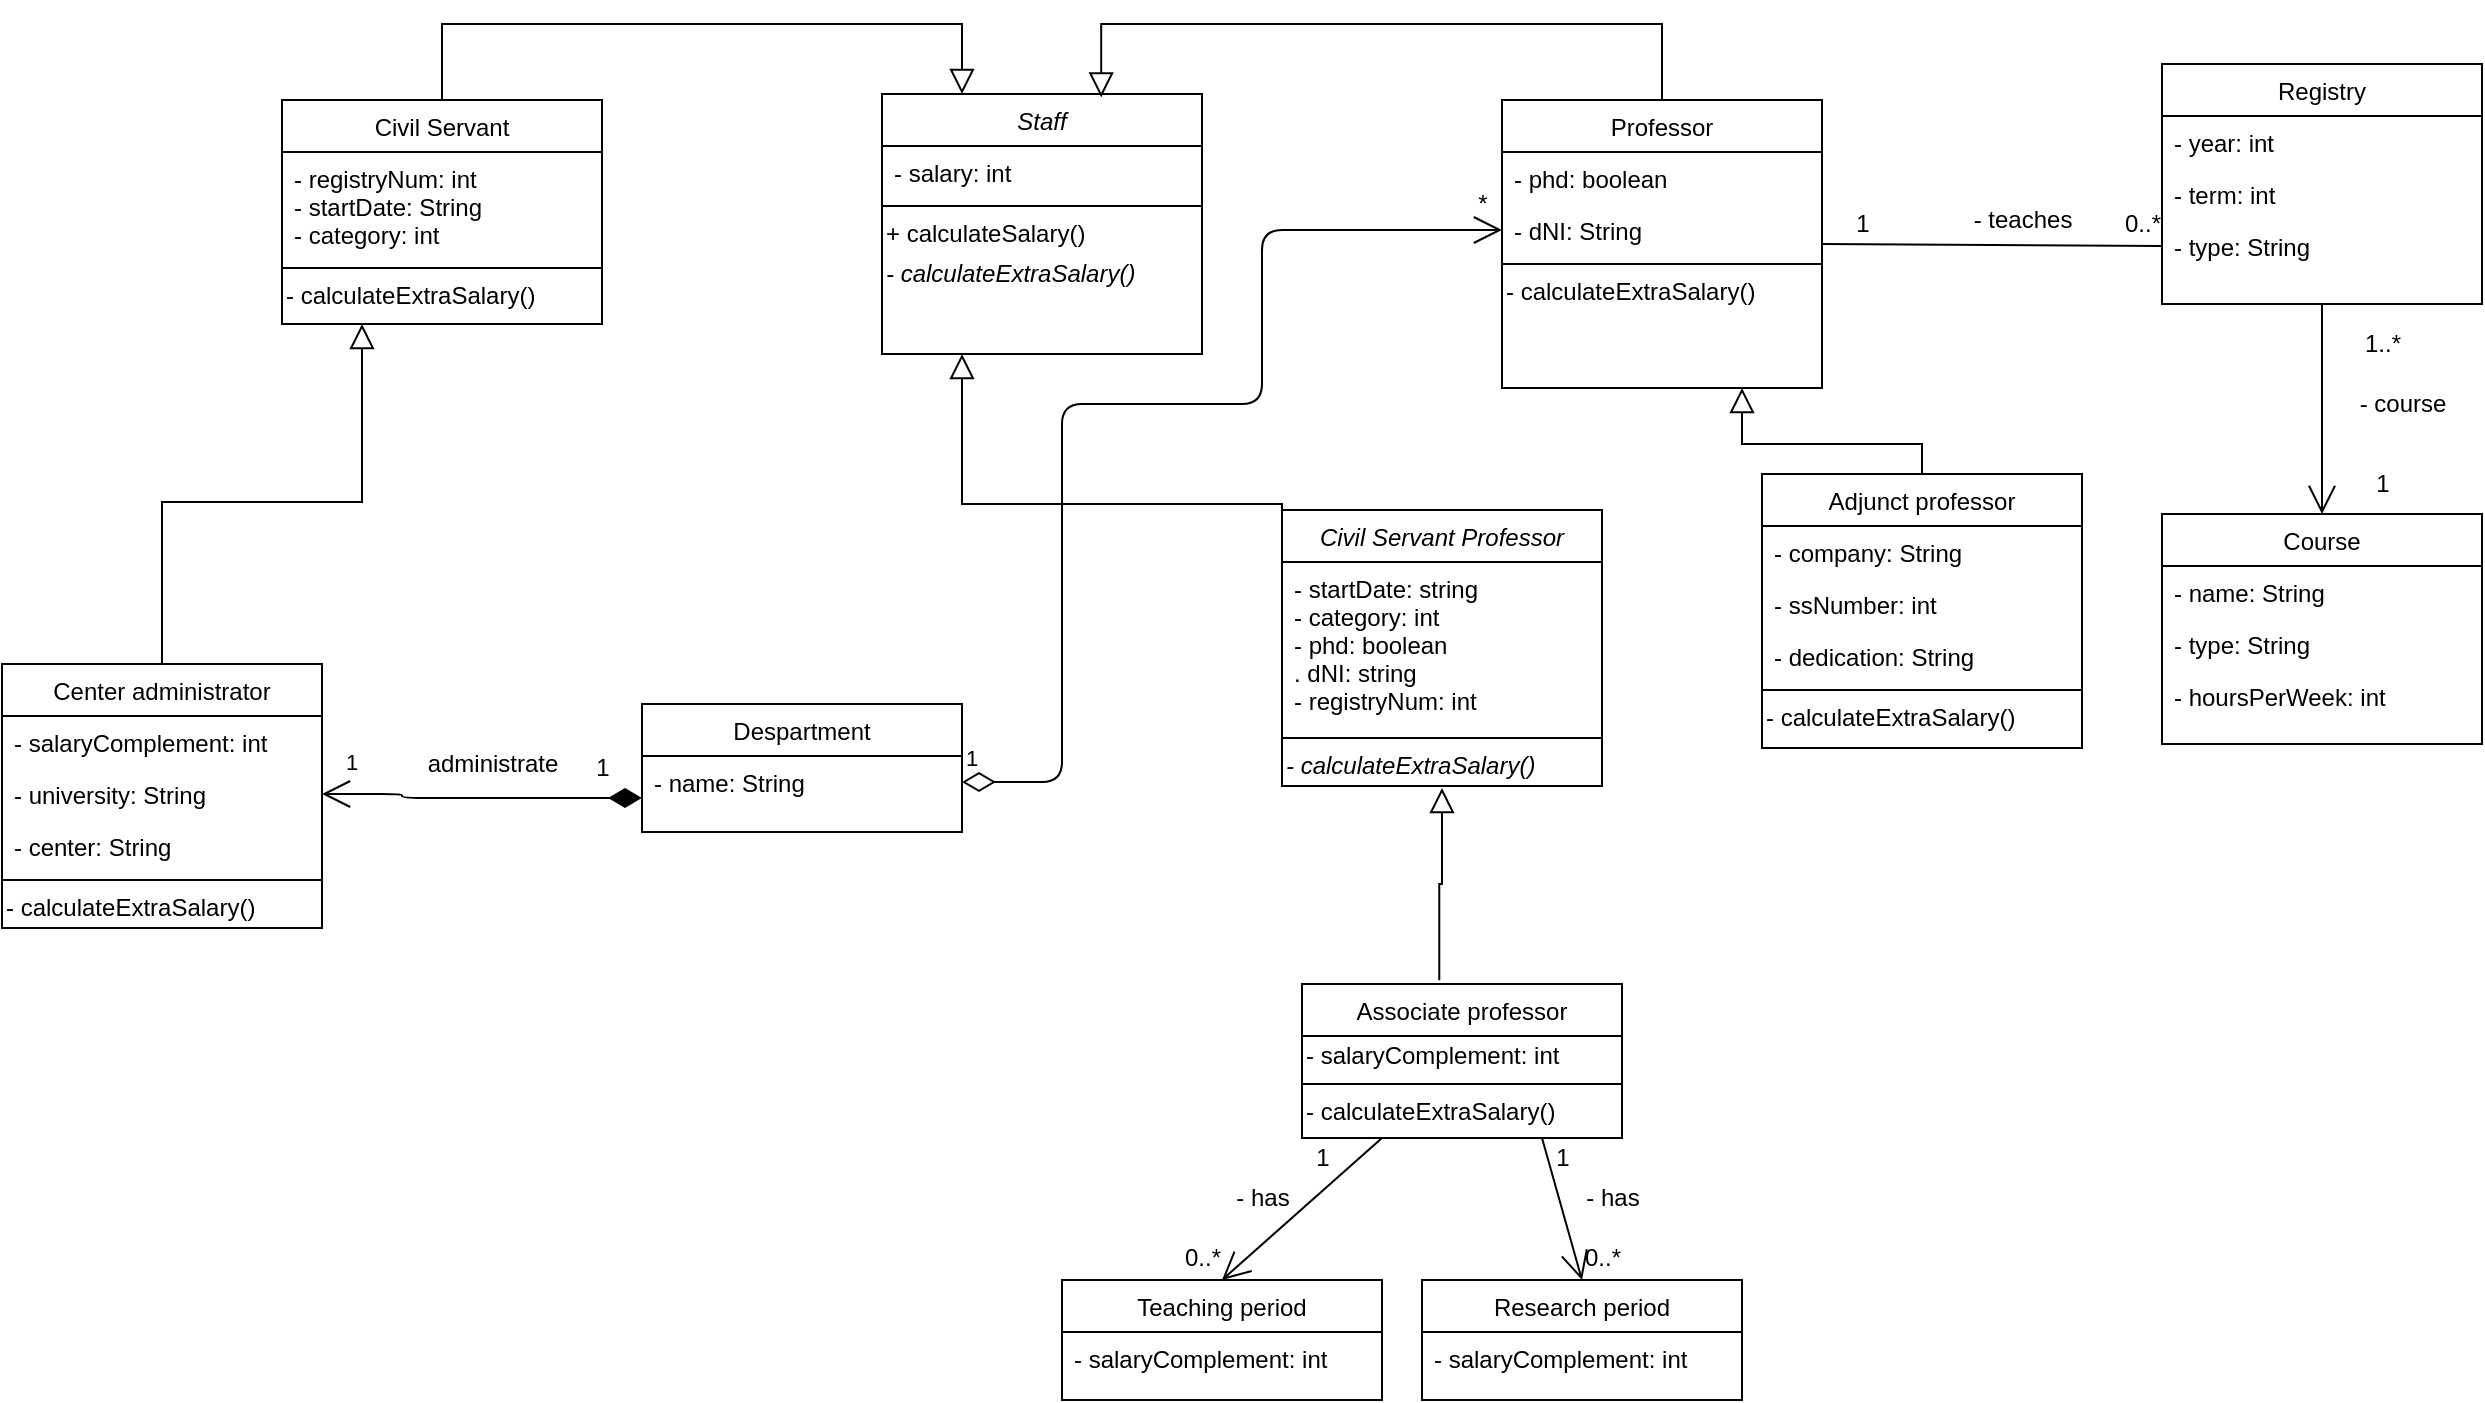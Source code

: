 <mxfile version="12.7.4" type="device"><diagram id="C5RBs43oDa-KdzZeNtuy" name="Page-1"><mxGraphModel dx="4400" dy="1360" grid="1" gridSize="10" guides="1" tooltips="1" connect="1" arrows="1" fold="1" page="1" pageScale="1" pageWidth="827" pageHeight="1169" math="0" shadow="0"><root><mxCell id="WIyWlLk6GJQsqaUBKTNV-0"/><mxCell id="WIyWlLk6GJQsqaUBKTNV-1" parent="WIyWlLk6GJQsqaUBKTNV-0"/><mxCell id="zkfFHV4jXpPFQw0GAbJ--0" value="Civil Servant" style="swimlane;fontStyle=0;align=center;verticalAlign=top;childLayout=stackLayout;horizontal=1;startSize=26;horizontalStack=0;resizeParent=1;resizeLast=0;collapsible=1;marginBottom=0;rounded=0;shadow=0;strokeWidth=1;" parent="WIyWlLk6GJQsqaUBKTNV-1" vertex="1"><mxGeometry x="200" y="108" width="160" height="112" as="geometry"><mxRectangle x="230" y="140" width="160" height="26" as="alternateBounds"/></mxGeometry></mxCell><mxCell id="zkfFHV4jXpPFQw0GAbJ--1" value="- registryNum: int&#10;- startDate: String&#10;- category: int" style="text;align=left;verticalAlign=top;spacingLeft=4;spacingRight=4;overflow=hidden;rotatable=0;points=[[0,0.5],[1,0.5]];portConstraint=eastwest;" parent="zkfFHV4jXpPFQw0GAbJ--0" vertex="1"><mxGeometry y="26" width="160" height="54" as="geometry"/></mxCell><mxCell id="Ji_59TmqBEeyNF74WV7k-7" value="" style="line;html=1;strokeWidth=1;align=left;verticalAlign=middle;spacingTop=-1;spacingLeft=3;spacingRight=3;rotatable=0;labelPosition=right;points=[];portConstraint=eastwest;" parent="zkfFHV4jXpPFQw0GAbJ--0" vertex="1"><mxGeometry y="80" width="160" height="8" as="geometry"/></mxCell><mxCell id="Ji_59TmqBEeyNF74WV7k-6" value="- calculateExtraSalary()" style="text;html=1;align=left;verticalAlign=middle;resizable=0;points=[];autosize=1;" parent="zkfFHV4jXpPFQw0GAbJ--0" vertex="1"><mxGeometry y="88" width="160" height="20" as="geometry"/></mxCell><mxCell id="zkfFHV4jXpPFQw0GAbJ--6" value="Center administrator" style="swimlane;fontStyle=0;align=center;verticalAlign=top;childLayout=stackLayout;horizontal=1;startSize=26;horizontalStack=0;resizeParent=1;resizeLast=0;collapsible=1;marginBottom=0;rounded=0;shadow=0;strokeWidth=1;" parent="WIyWlLk6GJQsqaUBKTNV-1" vertex="1"><mxGeometry x="60" y="390" width="160" height="132" as="geometry"><mxRectangle x="130" y="380" width="160" height="26" as="alternateBounds"/></mxGeometry></mxCell><mxCell id="zkfFHV4jXpPFQw0GAbJ--7" value="- salaryComplement: int" style="text;align=left;verticalAlign=top;spacingLeft=4;spacingRight=4;overflow=hidden;rotatable=0;points=[[0,0.5],[1,0.5]];portConstraint=eastwest;" parent="zkfFHV4jXpPFQw0GAbJ--6" vertex="1"><mxGeometry y="26" width="160" height="26" as="geometry"/></mxCell><mxCell id="-OWjMiVc2TcjRFtuqsFF-9" value="- university: String" style="text;align=left;verticalAlign=top;spacingLeft=4;spacingRight=4;overflow=hidden;rotatable=0;points=[[0,0.5],[1,0.5]];portConstraint=eastwest;" parent="zkfFHV4jXpPFQw0GAbJ--6" vertex="1"><mxGeometry y="52" width="160" height="26" as="geometry"/></mxCell><mxCell id="-OWjMiVc2TcjRFtuqsFF-10" value="- center: String" style="text;align=left;verticalAlign=top;spacingLeft=4;spacingRight=4;overflow=hidden;rotatable=0;points=[[0,0.5],[1,0.5]];portConstraint=eastwest;" parent="zkfFHV4jXpPFQw0GAbJ--6" vertex="1"><mxGeometry y="78" width="160" height="26" as="geometry"/></mxCell><mxCell id="Ji_59TmqBEeyNF74WV7k-9" value="" style="line;html=1;strokeWidth=1;align=left;verticalAlign=middle;spacingTop=-1;spacingLeft=3;spacingRight=3;rotatable=0;labelPosition=right;points=[];portConstraint=eastwest;" parent="zkfFHV4jXpPFQw0GAbJ--6" vertex="1"><mxGeometry y="104" width="160" height="8" as="geometry"/></mxCell><mxCell id="Ji_59TmqBEeyNF74WV7k-11" value="- calculateExtraSalary()" style="text;html=1;align=left;verticalAlign=middle;resizable=0;points=[];autosize=1;" parent="zkfFHV4jXpPFQw0GAbJ--6" vertex="1"><mxGeometry y="112" width="160" height="20" as="geometry"/></mxCell><mxCell id="zkfFHV4jXpPFQw0GAbJ--12" value="" style="endArrow=block;endSize=10;endFill=0;shadow=0;strokeWidth=1;rounded=0;edgeStyle=elbowEdgeStyle;elbow=vertical;entryX=0.25;entryY=1;entryDx=0;entryDy=0;" parent="WIyWlLk6GJQsqaUBKTNV-1" source="zkfFHV4jXpPFQw0GAbJ--6" target="zkfFHV4jXpPFQw0GAbJ--0" edge="1"><mxGeometry width="160" relative="1" as="geometry"><mxPoint x="200" y="203" as="sourcePoint"/><mxPoint x="200" y="203" as="targetPoint"/><Array as="points"><mxPoint x="290" y="309"/></Array></mxGeometry></mxCell><mxCell id="zkfFHV4jXpPFQw0GAbJ--17" value="Professor" style="swimlane;fontStyle=0;align=center;verticalAlign=top;childLayout=stackLayout;horizontal=1;startSize=26;horizontalStack=0;resizeParent=1;resizeLast=0;collapsible=1;marginBottom=0;rounded=0;shadow=0;strokeWidth=1;" parent="WIyWlLk6GJQsqaUBKTNV-1" vertex="1"><mxGeometry x="810" y="108" width="160" height="144" as="geometry"><mxRectangle x="550" y="140" width="160" height="26" as="alternateBounds"/></mxGeometry></mxCell><mxCell id="zkfFHV4jXpPFQw0GAbJ--18" value="- phd: boolean" style="text;align=left;verticalAlign=top;spacingLeft=4;spacingRight=4;overflow=hidden;rotatable=0;points=[[0,0.5],[1,0.5]];portConstraint=eastwest;" parent="zkfFHV4jXpPFQw0GAbJ--17" vertex="1"><mxGeometry y="26" width="160" height="26" as="geometry"/></mxCell><mxCell id="zkfFHV4jXpPFQw0GAbJ--19" value="- dNI: String" style="text;align=left;verticalAlign=top;spacingLeft=4;spacingRight=4;overflow=hidden;rotatable=0;points=[[0,0.5],[1,0.5]];portConstraint=eastwest;rounded=0;shadow=0;html=0;" parent="zkfFHV4jXpPFQw0GAbJ--17" vertex="1"><mxGeometry y="52" width="160" height="26" as="geometry"/></mxCell><mxCell id="Ji_59TmqBEeyNF74WV7k-20" value="" style="line;html=1;strokeWidth=1;align=left;verticalAlign=middle;spacingTop=-1;spacingLeft=3;spacingRight=3;rotatable=0;labelPosition=right;points=[];portConstraint=eastwest;" parent="zkfFHV4jXpPFQw0GAbJ--17" vertex="1"><mxGeometry y="78" width="160" height="8" as="geometry"/></mxCell><mxCell id="Ji_59TmqBEeyNF74WV7k-27" value="- calculateExtraSalary()" style="text;html=1;align=left;verticalAlign=middle;resizable=0;points=[];autosize=1;" parent="zkfFHV4jXpPFQw0GAbJ--17" vertex="1"><mxGeometry y="86" width="160" height="20" as="geometry"/></mxCell><mxCell id="riLOGQqx-UiaPku4HpWy-3" value="Despartment" style="swimlane;fontStyle=0;align=center;verticalAlign=top;childLayout=stackLayout;horizontal=1;startSize=26;horizontalStack=0;resizeParent=1;resizeLast=0;collapsible=1;marginBottom=0;rounded=0;shadow=0;strokeWidth=1;" parent="WIyWlLk6GJQsqaUBKTNV-1" vertex="1"><mxGeometry x="380" y="410" width="160" height="64" as="geometry"><mxRectangle x="550" y="140" width="160" height="26" as="alternateBounds"/></mxGeometry></mxCell><mxCell id="riLOGQqx-UiaPku4HpWy-8" value="- name: String" style="text;align=left;verticalAlign=top;spacingLeft=4;spacingRight=4;overflow=hidden;rotatable=0;points=[[0,0.5],[1,0.5]];portConstraint=eastwest;rounded=0;shadow=0;html=0;" parent="riLOGQqx-UiaPku4HpWy-3" vertex="1"><mxGeometry y="26" width="160" height="26" as="geometry"/></mxCell><mxCell id="riLOGQqx-UiaPku4HpWy-12" value="Staff" style="swimlane;fontStyle=2;align=center;verticalAlign=top;childLayout=stackLayout;horizontal=1;startSize=26;horizontalStack=0;resizeParent=1;resizeLast=0;collapsible=1;marginBottom=0;rounded=0;shadow=0;strokeWidth=1;" parent="WIyWlLk6GJQsqaUBKTNV-1" vertex="1"><mxGeometry x="500" y="105" width="160" height="130" as="geometry"><mxRectangle x="230" y="140" width="160" height="26" as="alternateBounds"/></mxGeometry></mxCell><mxCell id="riLOGQqx-UiaPku4HpWy-14" value="- salary: int" style="text;align=left;verticalAlign=top;spacingLeft=4;spacingRight=4;overflow=hidden;rotatable=0;points=[[0,0.5],[1,0.5]];portConstraint=eastwest;rounded=0;shadow=0;html=0;" parent="riLOGQqx-UiaPku4HpWy-12" vertex="1"><mxGeometry y="26" width="160" height="26" as="geometry"/></mxCell><mxCell id="riLOGQqx-UiaPku4HpWy-16" value="" style="line;html=1;strokeWidth=1;align=left;verticalAlign=middle;spacingTop=-1;spacingLeft=3;spacingRight=3;rotatable=0;labelPosition=right;points=[];portConstraint=eastwest;" parent="riLOGQqx-UiaPku4HpWy-12" vertex="1"><mxGeometry y="52" width="160" height="8" as="geometry"/></mxCell><mxCell id="-OWjMiVc2TcjRFtuqsFF-3" value="&lt;div align=&quot;left&quot;&gt;+ calculateSalary()&lt;/div&gt;" style="text;html=1;align=left;verticalAlign=middle;resizable=0;points=[];autosize=1;" parent="riLOGQqx-UiaPku4HpWy-12" vertex="1"><mxGeometry y="60" width="160" height="20" as="geometry"/></mxCell><mxCell id="-OWjMiVc2TcjRFtuqsFF-11" value="&lt;div align=&quot;left&quot;&gt;&lt;i&gt;- calculateExtraSalary()&lt;/i&gt;&lt;/div&gt;" style="text;html=1;align=left;verticalAlign=middle;resizable=0;points=[];autosize=1;" parent="riLOGQqx-UiaPku4HpWy-12" vertex="1"><mxGeometry y="80" width="160" height="20" as="geometry"/></mxCell><mxCell id="riLOGQqx-UiaPku4HpWy-18" value="" style="endArrow=block;endSize=10;endFill=0;shadow=0;strokeWidth=1;rounded=0;edgeStyle=elbowEdgeStyle;elbow=vertical;entryX=0.25;entryY=0;entryDx=0;entryDy=0;exitX=0.5;exitY=0;exitDx=0;exitDy=0;" parent="WIyWlLk6GJQsqaUBKTNV-1" source="zkfFHV4jXpPFQw0GAbJ--0" target="riLOGQqx-UiaPku4HpWy-12" edge="1"><mxGeometry width="160" relative="1" as="geometry"><mxPoint x="170" y="370" as="sourcePoint"/><mxPoint x="270" y="268" as="targetPoint"/><Array as="points"><mxPoint x="360" y="70"/></Array></mxGeometry></mxCell><mxCell id="riLOGQqx-UiaPku4HpWy-36" value="1" style="text;html=1;align=center;verticalAlign=middle;resizable=0;points=[];autosize=1;" parent="WIyWlLk6GJQsqaUBKTNV-1" vertex="1"><mxGeometry x="350" y="432" width="20" height="20" as="geometry"/></mxCell><mxCell id="riLOGQqx-UiaPku4HpWy-37" value="administrate" style="text;html=1;align=center;verticalAlign=middle;resizable=0;points=[];autosize=1;" parent="WIyWlLk6GJQsqaUBKTNV-1" vertex="1"><mxGeometry x="260" y="430" width="90" height="20" as="geometry"/></mxCell><mxCell id="riLOGQqx-UiaPku4HpWy-40" value="" style="endArrow=block;endSize=10;endFill=0;shadow=0;strokeWidth=1;rounded=0;edgeStyle=elbowEdgeStyle;elbow=vertical;entryX=0.685;entryY=0.013;entryDx=0;entryDy=0;exitX=0.5;exitY=0;exitDx=0;exitDy=0;entryPerimeter=0;" parent="WIyWlLk6GJQsqaUBKTNV-1" source="zkfFHV4jXpPFQw0GAbJ--17" target="riLOGQqx-UiaPku4HpWy-12" edge="1"><mxGeometry width="160" relative="1" as="geometry"><mxPoint x="425" y="148" as="sourcePoint"/><mxPoint x="495" y="40" as="targetPoint"/><Array as="points"><mxPoint x="660" y="70"/><mxPoint x="690" y="50"/><mxPoint x="505" y="110"/></Array></mxGeometry></mxCell><mxCell id="riLOGQqx-UiaPku4HpWy-45" value="*" style="text;html=1;align=center;verticalAlign=middle;resizable=0;points=[];autosize=1;" parent="WIyWlLk6GJQsqaUBKTNV-1" vertex="1"><mxGeometry x="790" y="150" width="20" height="20" as="geometry"/></mxCell><mxCell id="riLOGQqx-UiaPku4HpWy-48" value="Registry" style="swimlane;fontStyle=0;align=center;verticalAlign=top;childLayout=stackLayout;horizontal=1;startSize=26;horizontalStack=0;resizeParent=1;resizeLast=0;collapsible=1;marginBottom=0;rounded=0;shadow=0;strokeWidth=1;" parent="WIyWlLk6GJQsqaUBKTNV-1" vertex="1"><mxGeometry x="1140" y="90" width="160" height="120" as="geometry"><mxRectangle x="550" y="140" width="160" height="26" as="alternateBounds"/></mxGeometry></mxCell><mxCell id="riLOGQqx-UiaPku4HpWy-49" value="- year: int" style="text;align=left;verticalAlign=top;spacingLeft=4;spacingRight=4;overflow=hidden;rotatable=0;points=[[0,0.5],[1,0.5]];portConstraint=eastwest;" parent="riLOGQqx-UiaPku4HpWy-48" vertex="1"><mxGeometry y="26" width="160" height="26" as="geometry"/></mxCell><mxCell id="riLOGQqx-UiaPku4HpWy-50" value="- term: int" style="text;align=left;verticalAlign=top;spacingLeft=4;spacingRight=4;overflow=hidden;rotatable=0;points=[[0,0.5],[1,0.5]];portConstraint=eastwest;rounded=0;shadow=0;html=0;" parent="riLOGQqx-UiaPku4HpWy-48" vertex="1"><mxGeometry y="52" width="160" height="26" as="geometry"/></mxCell><mxCell id="riLOGQqx-UiaPku4HpWy-53" value="- type: String" style="text;align=left;verticalAlign=top;spacingLeft=4;spacingRight=4;overflow=hidden;rotatable=0;points=[[0,0.5],[1,0.5]];portConstraint=eastwest;rounded=0;shadow=0;html=0;" parent="riLOGQqx-UiaPku4HpWy-48" vertex="1"><mxGeometry y="78" width="160" height="26" as="geometry"/></mxCell><mxCell id="riLOGQqx-UiaPku4HpWy-56" value="" style="endArrow=none;html=1;exitX=1;exitY=0.5;exitDx=0;exitDy=0;entryX=0;entryY=0.5;entryDx=0;entryDy=0;" parent="WIyWlLk6GJQsqaUBKTNV-1" source="zkfFHV4jXpPFQw0GAbJ--17" edge="1"><mxGeometry width="50" height="50" relative="1" as="geometry"><mxPoint x="830" y="494" as="sourcePoint"/><mxPoint x="1140" y="181" as="targetPoint"/></mxGeometry></mxCell><mxCell id="riLOGQqx-UiaPku4HpWy-57" value="0..*" style="text;html=1;align=center;verticalAlign=middle;resizable=0;points=[];autosize=1;" parent="WIyWlLk6GJQsqaUBKTNV-1" vertex="1"><mxGeometry x="1115" y="160" width="30" height="20" as="geometry"/></mxCell><mxCell id="riLOGQqx-UiaPku4HpWy-58" value="1" style="text;html=1;align=center;verticalAlign=middle;resizable=0;points=[];autosize=1;" parent="WIyWlLk6GJQsqaUBKTNV-1" vertex="1"><mxGeometry x="980" y="160" width="20" height="20" as="geometry"/></mxCell><mxCell id="riLOGQqx-UiaPku4HpWy-59" value="Course" style="swimlane;fontStyle=0;align=center;verticalAlign=top;childLayout=stackLayout;horizontal=1;startSize=26;horizontalStack=0;resizeParent=1;resizeLast=0;collapsible=1;marginBottom=0;rounded=0;shadow=0;strokeWidth=1;" parent="WIyWlLk6GJQsqaUBKTNV-1" vertex="1"><mxGeometry x="1140" y="315" width="160" height="115" as="geometry"><mxRectangle x="550" y="140" width="160" height="26" as="alternateBounds"/></mxGeometry></mxCell><mxCell id="riLOGQqx-UiaPku4HpWy-61" value="- name: String" style="text;align=left;verticalAlign=top;spacingLeft=4;spacingRight=4;overflow=hidden;rotatable=0;points=[[0,0.5],[1,0.5]];portConstraint=eastwest;rounded=0;shadow=0;html=0;" parent="riLOGQqx-UiaPku4HpWy-59" vertex="1"><mxGeometry y="26" width="160" height="26" as="geometry"/></mxCell><mxCell id="riLOGQqx-UiaPku4HpWy-63" value="- type: String" style="text;align=left;verticalAlign=top;spacingLeft=4;spacingRight=4;overflow=hidden;rotatable=0;points=[[0,0.5],[1,0.5]];portConstraint=eastwest;rounded=0;shadow=0;html=0;" parent="riLOGQqx-UiaPku4HpWy-59" vertex="1"><mxGeometry y="52" width="160" height="26" as="geometry"/></mxCell><mxCell id="riLOGQqx-UiaPku4HpWy-60" value="- hoursPerWeek: int" style="text;align=left;verticalAlign=top;spacingLeft=4;spacingRight=4;overflow=hidden;rotatable=0;points=[[0,0.5],[1,0.5]];portConstraint=eastwest;" parent="riLOGQqx-UiaPku4HpWy-59" vertex="1"><mxGeometry y="78" width="160" height="26" as="geometry"/></mxCell><mxCell id="riLOGQqx-UiaPku4HpWy-66" value="1" style="text;html=1;align=center;verticalAlign=middle;resizable=0;points=[];autosize=1;" parent="WIyWlLk6GJQsqaUBKTNV-1" vertex="1"><mxGeometry x="1239.53" y="290" width="20" height="20" as="geometry"/></mxCell><mxCell id="riLOGQqx-UiaPku4HpWy-67" value="" style="endArrow=open;endFill=1;endSize=12;html=1;entryX=0.5;entryY=0;entryDx=0;entryDy=0;exitX=0.5;exitY=1;exitDx=0;exitDy=0;" parent="WIyWlLk6GJQsqaUBKTNV-1" source="riLOGQqx-UiaPku4HpWy-48" target="riLOGQqx-UiaPku4HpWy-59" edge="1"><mxGeometry width="160" relative="1" as="geometry"><mxPoint x="750" y="554" as="sourcePoint"/><mxPoint x="910" y="554" as="targetPoint"/></mxGeometry></mxCell><mxCell id="riLOGQqx-UiaPku4HpWy-68" value="Teaching period" style="swimlane;fontStyle=0;align=center;verticalAlign=top;childLayout=stackLayout;horizontal=1;startSize=26;horizontalStack=0;resizeParent=1;resizeLast=0;collapsible=1;marginBottom=0;rounded=0;shadow=0;strokeWidth=1;" parent="WIyWlLk6GJQsqaUBKTNV-1" vertex="1"><mxGeometry x="590" y="698" width="160" height="60" as="geometry"><mxRectangle x="550" y="140" width="160" height="26" as="alternateBounds"/></mxGeometry></mxCell><mxCell id="riLOGQqx-UiaPku4HpWy-69" value="- salaryComplement: int" style="text;align=left;verticalAlign=top;spacingLeft=4;spacingRight=4;overflow=hidden;rotatable=0;points=[[0,0.5],[1,0.5]];portConstraint=eastwest;" parent="riLOGQqx-UiaPku4HpWy-68" vertex="1"><mxGeometry y="26" width="160" height="26" as="geometry"/></mxCell><mxCell id="riLOGQqx-UiaPku4HpWy-72" value="Research period" style="swimlane;fontStyle=0;align=center;verticalAlign=top;childLayout=stackLayout;horizontal=1;startSize=26;horizontalStack=0;resizeParent=1;resizeLast=0;collapsible=1;marginBottom=0;rounded=0;shadow=0;strokeWidth=1;" parent="WIyWlLk6GJQsqaUBKTNV-1" vertex="1"><mxGeometry x="770" y="698" width="160" height="60" as="geometry"><mxRectangle x="550" y="140" width="160" height="26" as="alternateBounds"/></mxGeometry></mxCell><mxCell id="riLOGQqx-UiaPku4HpWy-73" value="- salaryComplement: int" style="text;align=left;verticalAlign=top;spacingLeft=4;spacingRight=4;overflow=hidden;rotatable=0;points=[[0,0.5],[1,0.5]];portConstraint=eastwest;" parent="riLOGQqx-UiaPku4HpWy-72" vertex="1"><mxGeometry y="26" width="160" height="26" as="geometry"/></mxCell><mxCell id="riLOGQqx-UiaPku4HpWy-76" value="Associate professor" style="swimlane;fontStyle=0;align=center;verticalAlign=top;childLayout=stackLayout;horizontal=1;startSize=26;horizontalStack=0;resizeParent=1;resizeLast=0;collapsible=1;marginBottom=0;rounded=0;shadow=0;strokeWidth=1;" parent="WIyWlLk6GJQsqaUBKTNV-1" vertex="1"><mxGeometry x="710" y="550" width="160" height="77" as="geometry"><mxRectangle x="550" y="140" width="160" height="26" as="alternateBounds"/></mxGeometry></mxCell><mxCell id="VoXAiasSZn-g8RNQAGuc-6" value="- salaryComplement: int" style="text;html=1;align=left;verticalAlign=middle;resizable=0;points=[];autosize=1;" parent="riLOGQqx-UiaPku4HpWy-76" vertex="1"><mxGeometry y="26" width="160" height="20" as="geometry"/></mxCell><mxCell id="Ji_59TmqBEeyNF74WV7k-13" value="" style="line;html=1;strokeWidth=1;align=left;verticalAlign=middle;spacingTop=-1;spacingLeft=3;spacingRight=3;rotatable=0;labelPosition=right;points=[];portConstraint=eastwest;" parent="riLOGQqx-UiaPku4HpWy-76" vertex="1"><mxGeometry y="46" width="160" height="8" as="geometry"/></mxCell><mxCell id="Ji_59TmqBEeyNF74WV7k-12" value="- calculateExtraSalary()" style="text;html=1;align=left;verticalAlign=middle;resizable=0;points=[];autosize=1;" parent="riLOGQqx-UiaPku4HpWy-76" vertex="1"><mxGeometry y="54" width="160" height="20" as="geometry"/></mxCell><mxCell id="riLOGQqx-UiaPku4HpWy-82" value="" style="endArrow=open;endFill=1;endSize=12;html=1;exitX=0.25;exitY=1;exitDx=0;exitDy=0;entryX=0.5;entryY=0;entryDx=0;entryDy=0;" parent="WIyWlLk6GJQsqaUBKTNV-1" source="riLOGQqx-UiaPku4HpWy-76" target="riLOGQqx-UiaPku4HpWy-68" edge="1"><mxGeometry width="160" relative="1" as="geometry"><mxPoint x="330" y="876" as="sourcePoint"/><mxPoint x="610" y="906" as="targetPoint"/><Array as="points"/></mxGeometry></mxCell><mxCell id="riLOGQqx-UiaPku4HpWy-83" value="" style="endArrow=open;endFill=1;endSize=12;html=1;exitX=0.75;exitY=1;exitDx=0;exitDy=0;entryX=0.5;entryY=0;entryDx=0;entryDy=0;" parent="WIyWlLk6GJQsqaUBKTNV-1" source="riLOGQqx-UiaPku4HpWy-76" target="riLOGQqx-UiaPku4HpWy-72" edge="1"><mxGeometry width="160" relative="1" as="geometry"><mxPoint x="670" y="840" as="sourcePoint"/><mxPoint x="590" y="896" as="targetPoint"/><Array as="points"/></mxGeometry></mxCell><mxCell id="riLOGQqx-UiaPku4HpWy-84" value="0..*" style="text;html=1;align=center;verticalAlign=middle;resizable=0;points=[];autosize=1;" parent="WIyWlLk6GJQsqaUBKTNV-1" vertex="1"><mxGeometry x="645" y="677" width="30" height="20" as="geometry"/></mxCell><mxCell id="riLOGQqx-UiaPku4HpWy-85" value="0..*" style="text;html=1;align=center;verticalAlign=middle;resizable=0;points=[];autosize=1;" parent="WIyWlLk6GJQsqaUBKTNV-1" vertex="1"><mxGeometry x="845" y="677" width="30" height="20" as="geometry"/></mxCell><mxCell id="riLOGQqx-UiaPku4HpWy-88" value="Adjunct professor" style="swimlane;fontStyle=0;align=center;verticalAlign=top;childLayout=stackLayout;horizontal=1;startSize=26;horizontalStack=0;resizeParent=1;resizeLast=0;collapsible=1;marginBottom=0;rounded=0;shadow=0;strokeWidth=1;" parent="WIyWlLk6GJQsqaUBKTNV-1" vertex="1"><mxGeometry x="940" y="295" width="160" height="137" as="geometry"><mxRectangle x="550" y="140" width="160" height="26" as="alternateBounds"/></mxGeometry></mxCell><mxCell id="riLOGQqx-UiaPku4HpWy-89" value="- company: String" style="text;align=left;verticalAlign=top;spacingLeft=4;spacingRight=4;overflow=hidden;rotatable=0;points=[[0,0.5],[1,0.5]];portConstraint=eastwest;" parent="riLOGQqx-UiaPku4HpWy-88" vertex="1"><mxGeometry y="26" width="160" height="26" as="geometry"/></mxCell><mxCell id="riLOGQqx-UiaPku4HpWy-90" value="- ssNumber: int" style="text;align=left;verticalAlign=top;spacingLeft=4;spacingRight=4;overflow=hidden;rotatable=0;points=[[0,0.5],[1,0.5]];portConstraint=eastwest;rounded=0;shadow=0;html=0;" parent="riLOGQqx-UiaPku4HpWy-88" vertex="1"><mxGeometry y="52" width="160" height="26" as="geometry"/></mxCell><mxCell id="riLOGQqx-UiaPku4HpWy-93" value="- dedication: String" style="text;align=left;verticalAlign=top;spacingLeft=4;spacingRight=4;overflow=hidden;rotatable=0;points=[[0,0.5],[1,0.5]];portConstraint=eastwest;rounded=0;shadow=0;html=0;" parent="riLOGQqx-UiaPku4HpWy-88" vertex="1"><mxGeometry y="78" width="160" height="26" as="geometry"/></mxCell><mxCell id="Ji_59TmqBEeyNF74WV7k-21" value="" style="line;html=1;strokeWidth=1;align=left;verticalAlign=middle;spacingTop=-1;spacingLeft=3;spacingRight=3;rotatable=0;labelPosition=right;points=[];portConstraint=eastwest;" parent="riLOGQqx-UiaPku4HpWy-88" vertex="1"><mxGeometry y="104" width="160" height="8" as="geometry"/></mxCell><mxCell id="Ji_59TmqBEeyNF74WV7k-28" value="- calculateExtraSalary()" style="text;html=1;align=left;verticalAlign=middle;resizable=0;points=[];autosize=1;" parent="riLOGQqx-UiaPku4HpWy-88" vertex="1"><mxGeometry y="112" width="160" height="20" as="geometry"/></mxCell><mxCell id="riLOGQqx-UiaPku4HpWy-92" value="" style="endArrow=block;endSize=10;endFill=0;shadow=0;strokeWidth=1;rounded=0;edgeStyle=elbowEdgeStyle;elbow=vertical;entryX=0.75;entryY=1;entryDx=0;entryDy=0;exitX=0.5;exitY=0;exitDx=0;exitDy=0;" parent="WIyWlLk6GJQsqaUBKTNV-1" source="riLOGQqx-UiaPku4HpWy-88" target="zkfFHV4jXpPFQw0GAbJ--17" edge="1"><mxGeometry width="160" relative="1" as="geometry"><mxPoint x="750" y="444" as="sourcePoint"/><mxPoint x="750" y="344" as="targetPoint"/><Array as="points"><mxPoint x="970" y="280"/><mxPoint x="770" y="404"/></Array></mxGeometry></mxCell><mxCell id="-OWjMiVc2TcjRFtuqsFF-0" value="1" style="endArrow=open;html=1;endSize=12;startArrow=diamondThin;startSize=14;startFill=1;edgeStyle=orthogonalEdgeStyle;align=left;verticalAlign=bottom;exitX=1;exitY=0.75;exitDx=0;exitDy=0;entryX=1;entryY=0.5;entryDx=0;entryDy=0;" parent="WIyWlLk6GJQsqaUBKTNV-1" target="-OWjMiVc2TcjRFtuqsFF-9" edge="1"><mxGeometry x="0.882" y="-7" relative="1" as="geometry"><mxPoint x="380" y="457" as="sourcePoint"/><mxPoint x="280" y="490" as="targetPoint"/><Array as="points"><mxPoint x="260" y="457"/><mxPoint x="260" y="455"/></Array><mxPoint as="offset"/></mxGeometry></mxCell><mxCell id="-OWjMiVc2TcjRFtuqsFF-1" value="1" style="endArrow=open;html=1;endSize=12;startArrow=diamondThin;startSize=14;startFill=0;edgeStyle=orthogonalEdgeStyle;align=left;verticalAlign=bottom;exitX=1;exitY=0.5;exitDx=0;exitDy=0;entryX=0;entryY=0.5;entryDx=0;entryDy=0;" parent="WIyWlLk6GJQsqaUBKTNV-1" source="riLOGQqx-UiaPku4HpWy-8" target="zkfFHV4jXpPFQw0GAbJ--19" edge="1"><mxGeometry x="-1" y="3" relative="1" as="geometry"><mxPoint x="600" y="450" as="sourcePoint"/><mxPoint x="760" y="450" as="targetPoint"/><Array as="points"><mxPoint x="590" y="449"/><mxPoint x="590" y="260"/><mxPoint x="690" y="260"/><mxPoint x="690" y="173"/></Array></mxGeometry></mxCell><mxCell id="Ji_59TmqBEeyNF74WV7k-14" value="1" style="text;html=1;align=center;verticalAlign=middle;resizable=0;points=[];autosize=1;" parent="WIyWlLk6GJQsqaUBKTNV-1" vertex="1"><mxGeometry x="710" y="627" width="20" height="20" as="geometry"/></mxCell><mxCell id="Ji_59TmqBEeyNF74WV7k-16" value="1" style="text;html=1;align=center;verticalAlign=middle;resizable=0;points=[];autosize=1;" parent="WIyWlLk6GJQsqaUBKTNV-1" vertex="1"><mxGeometry x="830" y="627" width="20" height="20" as="geometry"/></mxCell><mxCell id="Ji_59TmqBEeyNF74WV7k-17" value="- has" style="text;html=1;align=center;verticalAlign=middle;resizable=0;points=[];autosize=1;" parent="WIyWlLk6GJQsqaUBKTNV-1" vertex="1"><mxGeometry x="670" y="647" width="40" height="20" as="geometry"/></mxCell><mxCell id="Ji_59TmqBEeyNF74WV7k-18" value="- has" style="text;html=1;align=center;verticalAlign=middle;resizable=0;points=[];autosize=1;" parent="WIyWlLk6GJQsqaUBKTNV-1" vertex="1"><mxGeometry x="845" y="647" width="40" height="20" as="geometry"/></mxCell><mxCell id="Ji_59TmqBEeyNF74WV7k-19" value="- teaches" style="text;html=1;align=center;verticalAlign=middle;resizable=0;points=[];autosize=1;" parent="WIyWlLk6GJQsqaUBKTNV-1" vertex="1"><mxGeometry x="1040" y="158" width="60" height="20" as="geometry"/></mxCell><mxCell id="Ji_59TmqBEeyNF74WV7k-22" value="- course" style="text;html=1;align=center;verticalAlign=middle;resizable=0;points=[];autosize=1;" parent="WIyWlLk6GJQsqaUBKTNV-1" vertex="1"><mxGeometry x="1230" y="250" width="60" height="20" as="geometry"/></mxCell><mxCell id="Ji_59TmqBEeyNF74WV7k-24" value="1..*" style="text;html=1;align=center;verticalAlign=middle;resizable=0;points=[];autosize=1;" parent="WIyWlLk6GJQsqaUBKTNV-1" vertex="1"><mxGeometry x="1234.53" y="220" width="30" height="20" as="geometry"/></mxCell><mxCell id="B5iCOe3MX1UkB6T8I63t-0" value="Civil Servant Professor" style="swimlane;fontStyle=2;align=center;verticalAlign=top;childLayout=stackLayout;horizontal=1;startSize=26;horizontalStack=0;resizeParent=1;resizeLast=0;collapsible=1;marginBottom=0;rounded=0;shadow=0;strokeWidth=1;" vertex="1" parent="WIyWlLk6GJQsqaUBKTNV-1"><mxGeometry x="700" y="313" width="160" height="138" as="geometry"><mxRectangle x="550" y="140" width="160" height="26" as="alternateBounds"/></mxGeometry></mxCell><mxCell id="B5iCOe3MX1UkB6T8I63t-1" value="- startDate: string&#10;- category: int&#10;- phd: boolean&#10;. dNI: string&#10;- registryNum: int" style="text;align=left;verticalAlign=top;spacingLeft=4;spacingRight=4;overflow=hidden;rotatable=0;points=[[0,0.5],[1,0.5]];portConstraint=eastwest;" vertex="1" parent="B5iCOe3MX1UkB6T8I63t-0"><mxGeometry y="26" width="160" height="84" as="geometry"/></mxCell><mxCell id="B5iCOe3MX1UkB6T8I63t-4" value="" style="line;html=1;strokeWidth=1;align=left;verticalAlign=middle;spacingTop=-1;spacingLeft=3;spacingRight=3;rotatable=0;labelPosition=right;points=[];portConstraint=eastwest;" vertex="1" parent="B5iCOe3MX1UkB6T8I63t-0"><mxGeometry y="110" width="160" height="8" as="geometry"/></mxCell><mxCell id="B5iCOe3MX1UkB6T8I63t-5" value="&lt;i&gt;- calculateExtraSalary()&lt;/i&gt;" style="text;html=1;align=left;verticalAlign=middle;resizable=0;points=[];autosize=1;" vertex="1" parent="B5iCOe3MX1UkB6T8I63t-0"><mxGeometry y="118" width="160" height="20" as="geometry"/></mxCell><mxCell id="B5iCOe3MX1UkB6T8I63t-6" value="" style="endArrow=block;endSize=10;endFill=0;shadow=0;strokeWidth=1;rounded=0;edgeStyle=elbowEdgeStyle;elbow=vertical;exitX=0.429;exitY=-0.024;exitDx=0;exitDy=0;exitPerimeter=0;" edge="1" parent="WIyWlLk6GJQsqaUBKTNV-1" source="riLOGQqx-UiaPku4HpWy-76"><mxGeometry width="160" relative="1" as="geometry"><mxPoint x="900" y="118" as="sourcePoint"/><mxPoint x="780" y="452" as="targetPoint"/><Array as="points"><mxPoint x="780" y="500"/><mxPoint x="700" y="60"/><mxPoint x="515" y="120"/></Array></mxGeometry></mxCell><mxCell id="B5iCOe3MX1UkB6T8I63t-7" value="" style="endArrow=block;endSize=10;endFill=0;shadow=0;strokeWidth=1;rounded=0;edgeStyle=elbowEdgeStyle;elbow=vertical;exitX=0;exitY=0;exitDx=0;exitDy=0;entryX=0.25;entryY=1;entryDx=0;entryDy=0;" edge="1" parent="WIyWlLk6GJQsqaUBKTNV-1" source="B5iCOe3MX1UkB6T8I63t-0" target="riLOGQqx-UiaPku4HpWy-12"><mxGeometry width="160" relative="1" as="geometry"><mxPoint x="800" y="560" as="sourcePoint"/><mxPoint x="790" y="462" as="targetPoint"/><Array as="points"><mxPoint x="650" y="310"/><mxPoint x="640" y="320"/><mxPoint x="710" y="70"/><mxPoint x="525" y="130"/></Array></mxGeometry></mxCell></root></mxGraphModel></diagram></mxfile>